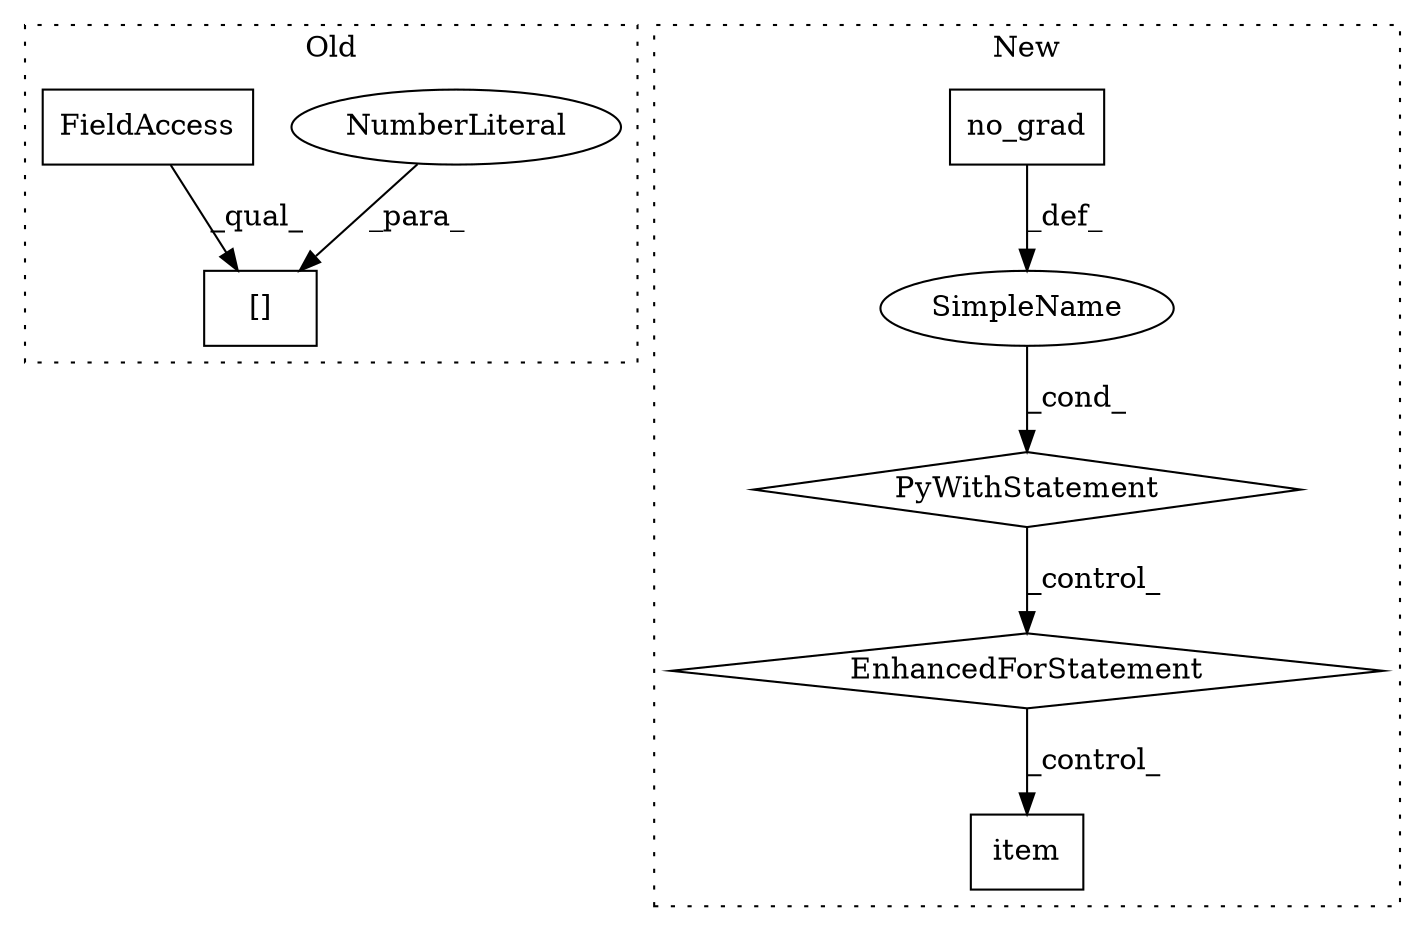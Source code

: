 digraph G {
subgraph cluster0 {
1 [label="[]" a="2" s="2677,2688" l="10,1" shape="box"];
3 [label="NumberLiteral" a="34" s="2687" l="1" shape="ellipse"];
5 [label="FieldAccess" a="22" s="2677" l="9" shape="box"];
label = "Old";
style="dotted";
}
subgraph cluster1 {
2 [label="no_grad" a="32" s="2643" l="9" shape="box"];
4 [label="PyWithStatement" a="104" s="2627,2652" l="10,2" shape="diamond"];
6 [label="SimpleName" a="42" s="" l="" shape="ellipse"];
7 [label="item" a="32" s="3277" l="6" shape="box"];
8 [label="EnhancedForStatement" a="70" s="2662,2788" l="57,2" shape="diamond"];
label = "New";
style="dotted";
}
2 -> 6 [label="_def_"];
3 -> 1 [label="_para_"];
4 -> 8 [label="_control_"];
5 -> 1 [label="_qual_"];
6 -> 4 [label="_cond_"];
8 -> 7 [label="_control_"];
}